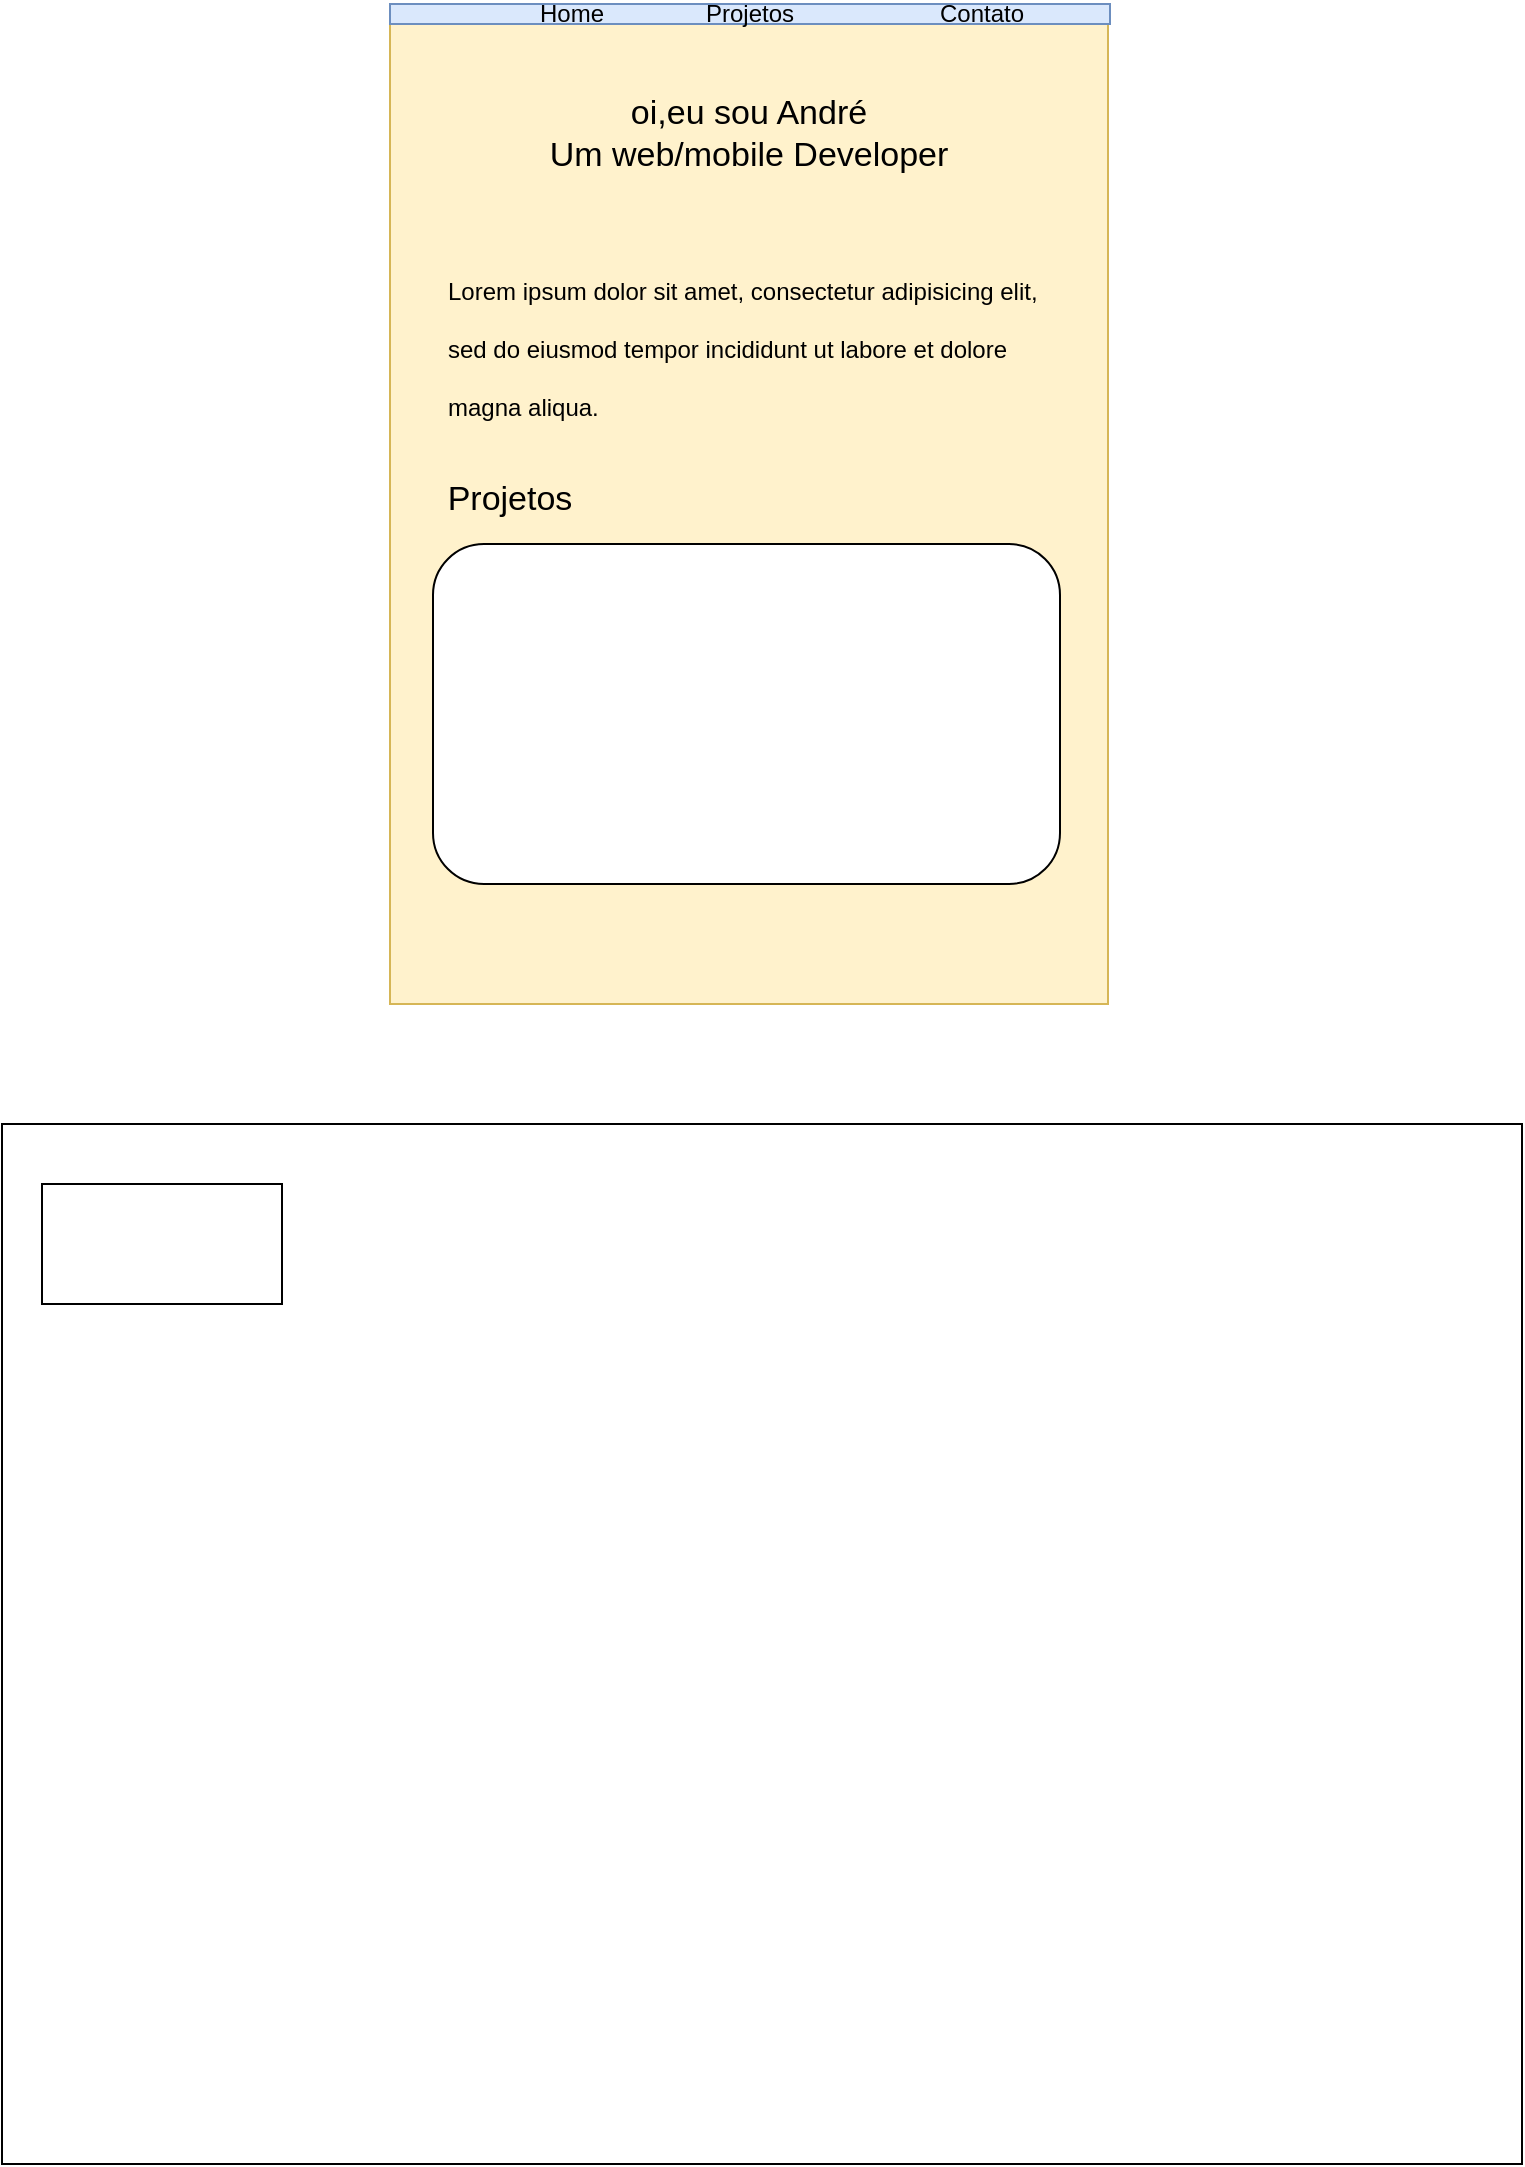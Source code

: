 <mxfile version="22.0.2" type="github">
  <diagram name="Página-1" id="Rf24OLrSXDJ2i-pFYp6c">
    <mxGraphModel dx="1379" dy="796" grid="1" gridSize="10" guides="1" tooltips="1" connect="1" arrows="1" fold="1" page="1" pageScale="1" pageWidth="827" pageHeight="1169" math="0" shadow="0">
      <root>
        <mxCell id="0" />
        <mxCell id="1" parent="0" />
        <mxCell id="QQlGUYkuRzY7jZ27fVHq-3" value="" style="rounded=0;whiteSpace=wrap;html=1;fillColor=#fff2cc;strokeColor=#d6b656;" vertex="1" parent="1">
          <mxGeometry x="234" y="40" width="359" height="500" as="geometry" />
        </mxCell>
        <mxCell id="QQlGUYkuRzY7jZ27fVHq-5" value="" style="rounded=0;whiteSpace=wrap;html=1;fillColor=#dae8fc;strokeColor=#6c8ebf;" vertex="1" parent="1">
          <mxGeometry x="234" y="40" width="360" height="10" as="geometry" />
        </mxCell>
        <mxCell id="QQlGUYkuRzY7jZ27fVHq-7" value="Contato" style="text;html=1;strokeColor=none;fillColor=none;align=center;verticalAlign=middle;whiteSpace=wrap;rounded=0;" vertex="1" parent="1">
          <mxGeometry x="510" y="40" width="40" height="10" as="geometry" />
        </mxCell>
        <mxCell id="QQlGUYkuRzY7jZ27fVHq-8" value="Projetos" style="text;html=1;strokeColor=none;fillColor=none;align=center;verticalAlign=middle;whiteSpace=wrap;rounded=0;" vertex="1" parent="1">
          <mxGeometry x="394" y="40" width="40" height="10" as="geometry" />
        </mxCell>
        <mxCell id="QQlGUYkuRzY7jZ27fVHq-9" value="Home" style="text;html=1;strokeColor=none;fillColor=none;align=center;verticalAlign=middle;whiteSpace=wrap;rounded=0;" vertex="1" parent="1">
          <mxGeometry x="305.25" y="40" width="40" height="10" as="geometry" />
        </mxCell>
        <mxCell id="QQlGUYkuRzY7jZ27fVHq-11" value="&lt;font style=&quot;font-size: 17px;&quot;&gt;oi,eu sou André&lt;br&gt;Um web/mobile Developer&lt;/font&gt;" style="text;html=1;strokeColor=none;fillColor=none;align=center;verticalAlign=middle;whiteSpace=wrap;rounded=0;" vertex="1" parent="1">
          <mxGeometry x="308" y="65" width="211" height="80" as="geometry" />
        </mxCell>
        <mxCell id="QQlGUYkuRzY7jZ27fVHq-12" value="&lt;div style=&quot;text-align: justify; color: rgb(204, 204, 204); background-color: rgb(31, 31, 31); font-family: Consolas, &amp;quot;Courier New&amp;quot;, monospace; line-height: 19px; font-size: 5px;&quot;&gt;&lt;br&gt;&lt;/div&gt;" style="text;html=1;strokeColor=none;fillColor=none;align=center;verticalAlign=middle;whiteSpace=wrap;rounded=0;" vertex="1" parent="1">
          <mxGeometry x="256.5" y="100" width="137.5" height="10" as="geometry" />
        </mxCell>
        <mxCell id="QQlGUYkuRzY7jZ27fVHq-13" value="&lt;h1&gt;&lt;span style=&quot;background-color: initial; font-size: 12px; font-weight: normal;&quot;&gt;Lorem ipsum dolor sit amet, consectetur adipisicing elit, sed do eiusmod tempor incididunt ut labore et dolore magna aliqua.&lt;/span&gt;&lt;br&gt;&lt;/h1&gt;" style="text;html=1;strokeColor=none;fillColor=none;spacing=5;spacingTop=-20;whiteSpace=wrap;overflow=hidden;rounded=0;" vertex="1" parent="1">
          <mxGeometry x="258" y="160" width="310" height="110" as="geometry" />
        </mxCell>
        <mxCell id="QQlGUYkuRzY7jZ27fVHq-15" value="" style="rounded=1;whiteSpace=wrap;html=1;" vertex="1" parent="1">
          <mxGeometry x="255.5" y="310" width="313.5" height="170" as="geometry" />
        </mxCell>
        <mxCell id="QQlGUYkuRzY7jZ27fVHq-16" value="&lt;font style=&quot;font-size: 17px;&quot;&gt;Projetos&lt;/font&gt;" style="text;html=1;strokeColor=none;fillColor=none;align=center;verticalAlign=middle;whiteSpace=wrap;rounded=0;" vertex="1" parent="1">
          <mxGeometry x="256.5" y="275" width="73.5" height="25" as="geometry" />
        </mxCell>
        <mxCell id="QQlGUYkuRzY7jZ27fVHq-17" value="" style="rounded=0;whiteSpace=wrap;html=1;" vertex="1" parent="1">
          <mxGeometry x="40" y="600" width="760" height="520" as="geometry" />
        </mxCell>
        <mxCell id="QQlGUYkuRzY7jZ27fVHq-18" value="" style="rounded=0;whiteSpace=wrap;html=1;" vertex="1" parent="1">
          <mxGeometry x="60" y="630" width="120" height="60" as="geometry" />
        </mxCell>
      </root>
    </mxGraphModel>
  </diagram>
</mxfile>

